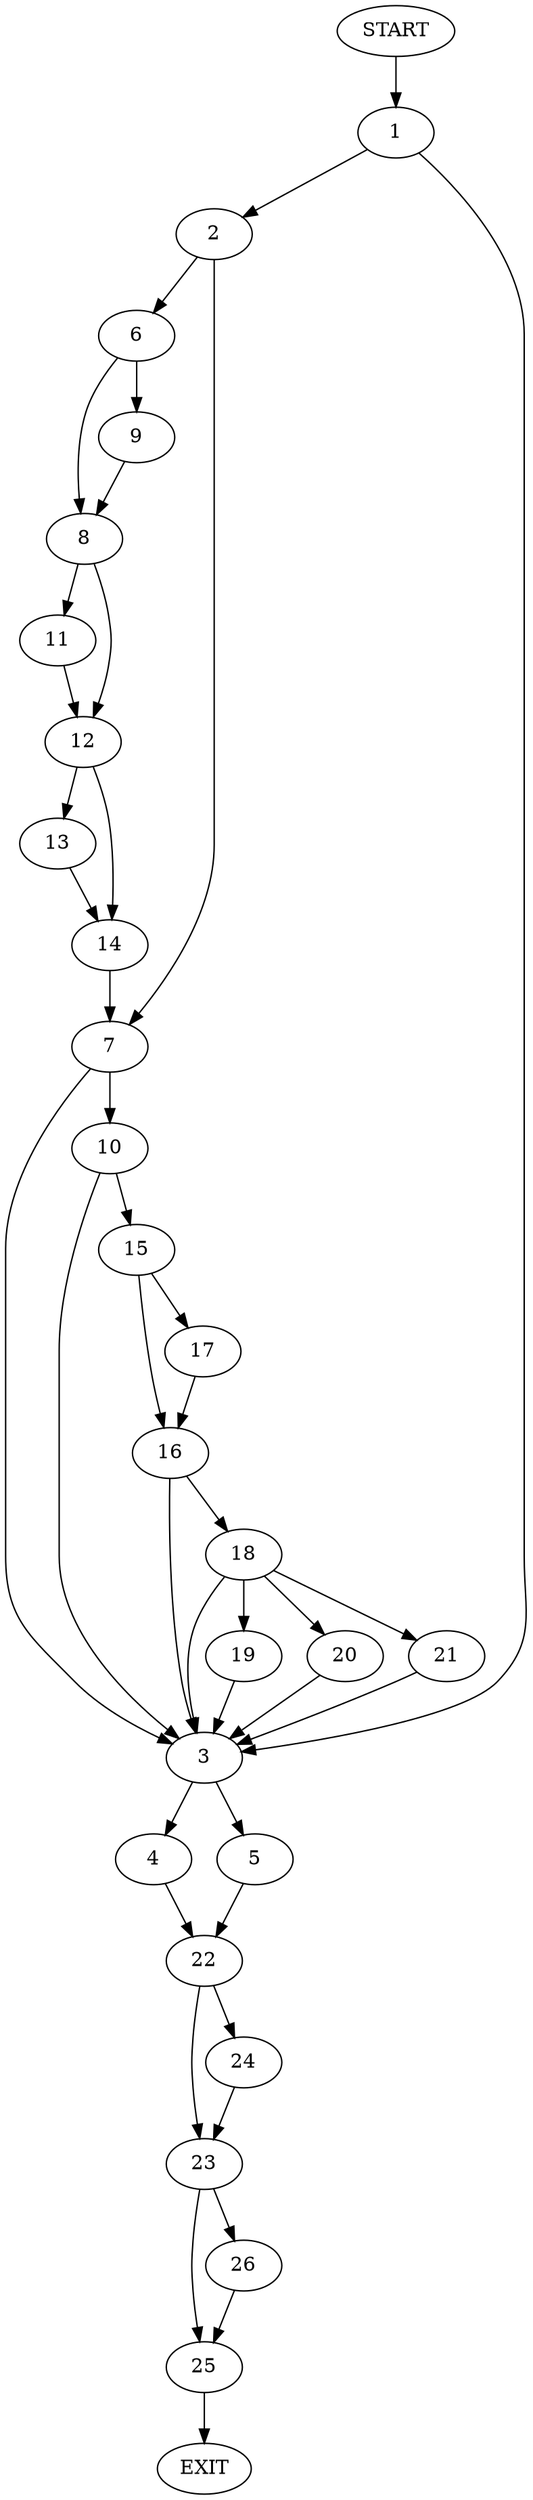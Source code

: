 digraph {
0 [label="START"]
27 [label="EXIT"]
0 -> 1
1 -> 2
1 -> 3
3 -> 4
3 -> 5
2 -> 6
2 -> 7
6 -> 8
6 -> 9
7 -> 10
7 -> 3
9 -> 8
8 -> 11
8 -> 12
11 -> 12
12 -> 13
12 -> 14
13 -> 14
14 -> 7
10 -> 15
10 -> 3
15 -> 16
15 -> 17
16 -> 3
16 -> 18
17 -> 16
18 -> 19
18 -> 3
18 -> 20
18 -> 21
20 -> 3
19 -> 3
21 -> 3
5 -> 22
4 -> 22
22 -> 23
22 -> 24
23 -> 25
23 -> 26
24 -> 23
25 -> 27
26 -> 25
}
